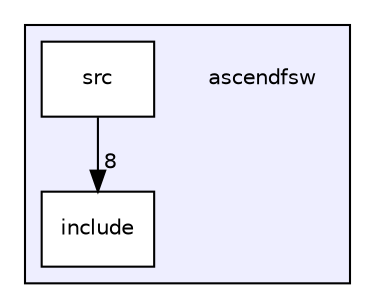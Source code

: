 digraph "/home/runner/work/Fall-2024/Fall-2024/ascendfsw" {
  bgcolor=transparent;
  compound=true
  node [ fontsize="10", fontname="Helvetica"];
  edge [ labelfontsize="10", labelfontname="Helvetica"];
  subgraph clusterdir_ff455c5362987bedc71331f2f73f324a {
    graph [ bgcolor="#eeeeff", pencolor="black", label="" URL="dir_ff455c5362987bedc71331f2f73f324a.html"];
    dir_ff455c5362987bedc71331f2f73f324a [shape=plaintext label="ascendfsw"];
  dir_598cc9471c9d54adc06440bf1ece3782 [shape=box label="include" fillcolor="white" style="filled" URL="dir_598cc9471c9d54adc06440bf1ece3782.html"];
  dir_d7d498d630d77a78877888d5961eb9e9 [shape=box label="src" fillcolor="white" style="filled" URL="dir_d7d498d630d77a78877888d5961eb9e9.html"];
  }
  dir_d7d498d630d77a78877888d5961eb9e9->dir_598cc9471c9d54adc06440bf1ece3782 [headlabel="8", labeldistance=1.5 headhref="dir_000002_000001.html"];
}
